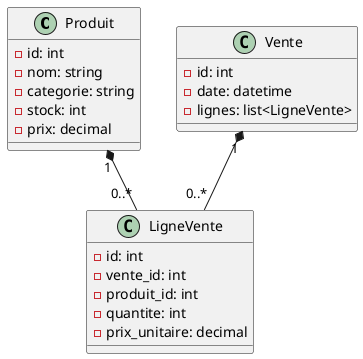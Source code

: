 @startuml
class Produit {
  - id: int
  - nom: string
  - categorie: string
  - stock: int
  - prix: decimal
}

class Vente {
  - id: int
  - date: datetime
  - lignes: list<LigneVente>
}

class LigneVente {
  - id: int
  - vente_id: int
  - produit_id: int
  - quantite: int
  - prix_unitaire: decimal
}

Produit "1" *-- "0..*" LigneVente
Vente "1" *-- "0..*" LigneVente
@enduml

